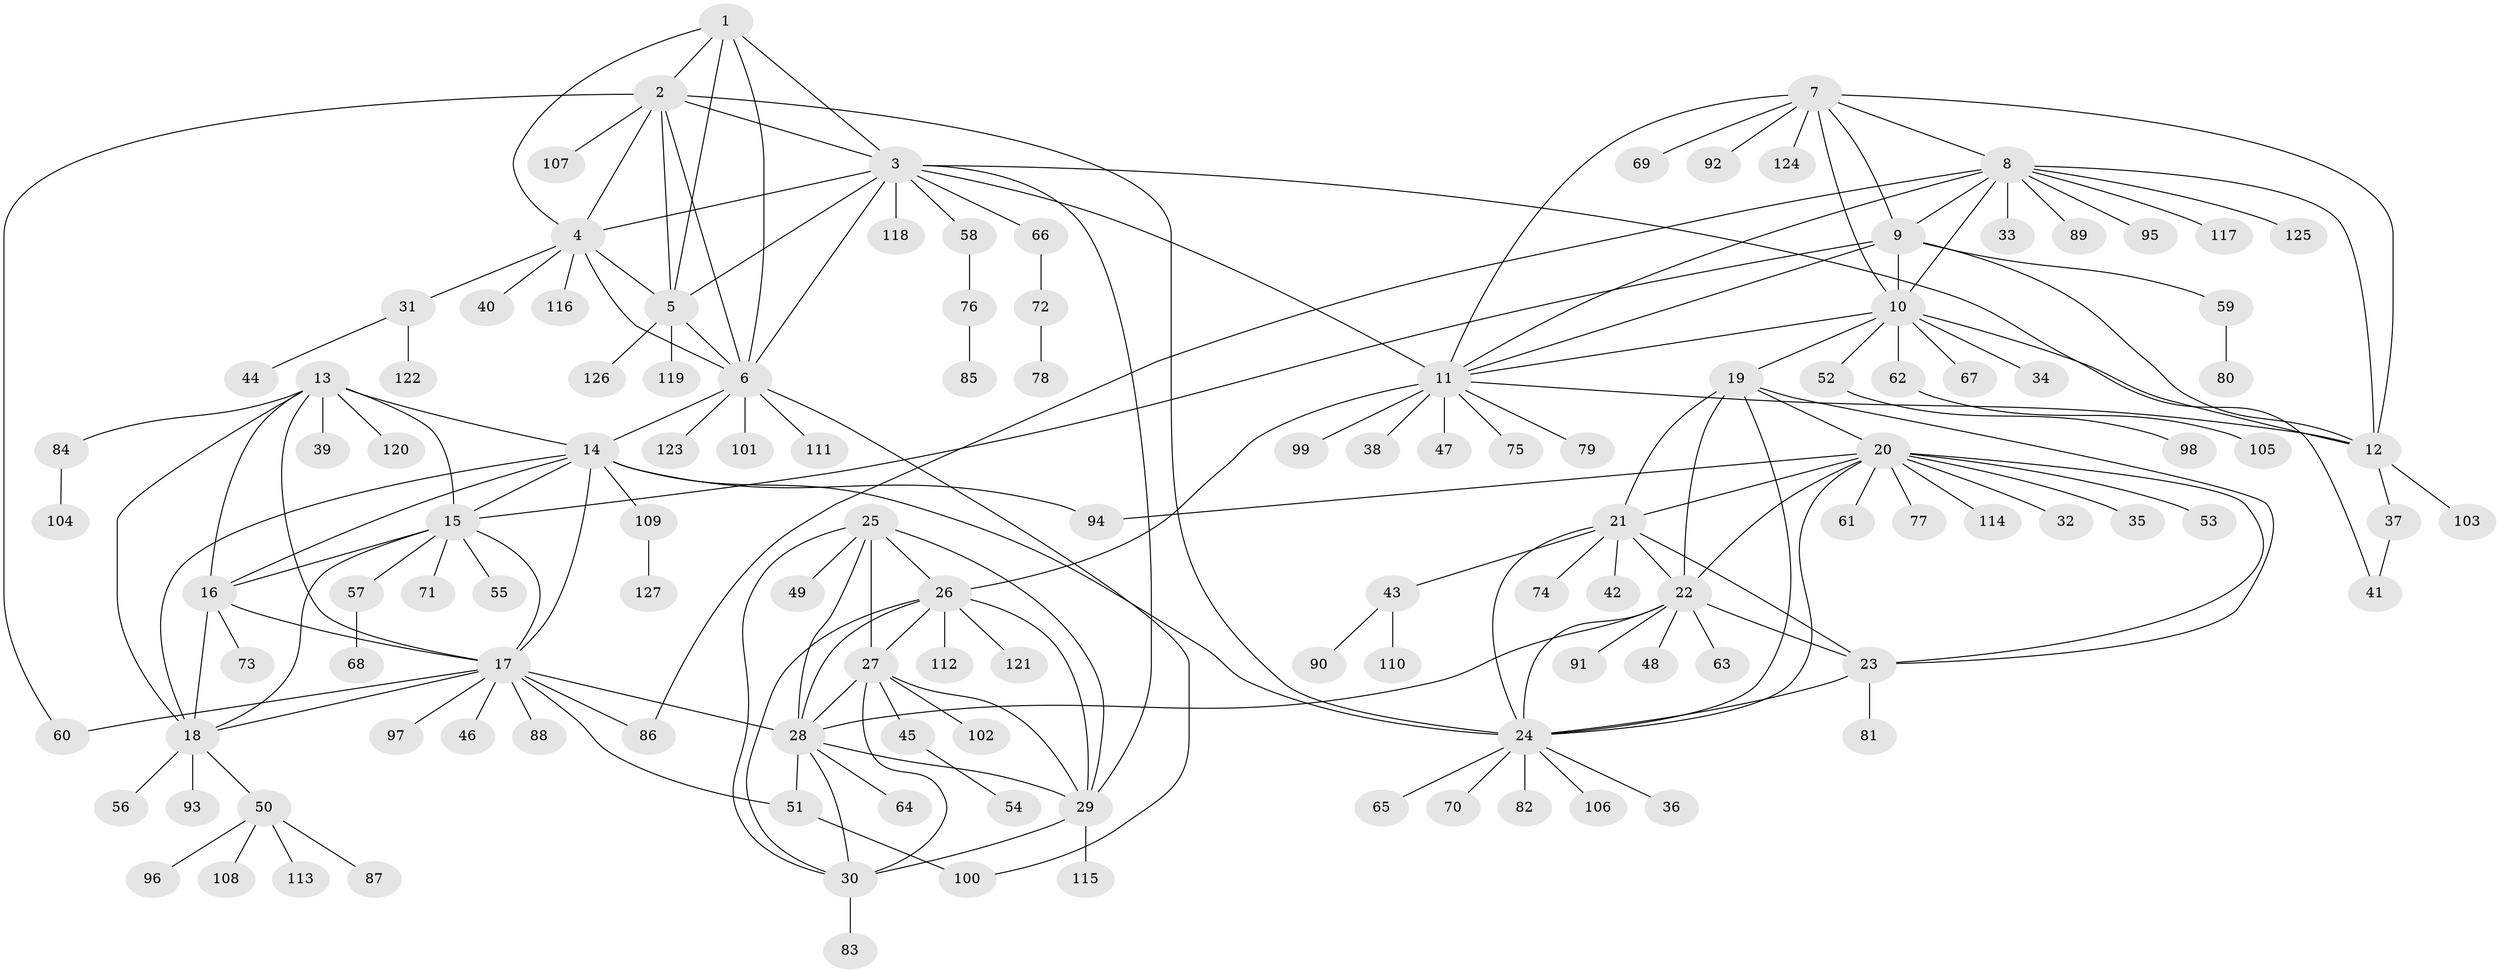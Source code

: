 // coarse degree distribution, {5: 0.015873015873015872, 9: 0.015873015873015872, 11: 0.031746031746031744, 15: 0.015873015873015872, 13: 0.015873015873015872, 12: 0.015873015873015872, 4: 0.015873015873015872, 3: 0.047619047619047616, 2: 0.1111111111111111, 1: 0.7142857142857143}
// Generated by graph-tools (version 1.1) at 2025/19/03/04/25 18:19:41]
// undirected, 127 vertices, 188 edges
graph export_dot {
graph [start="1"]
  node [color=gray90,style=filled];
  1;
  2;
  3;
  4;
  5;
  6;
  7;
  8;
  9;
  10;
  11;
  12;
  13;
  14;
  15;
  16;
  17;
  18;
  19;
  20;
  21;
  22;
  23;
  24;
  25;
  26;
  27;
  28;
  29;
  30;
  31;
  32;
  33;
  34;
  35;
  36;
  37;
  38;
  39;
  40;
  41;
  42;
  43;
  44;
  45;
  46;
  47;
  48;
  49;
  50;
  51;
  52;
  53;
  54;
  55;
  56;
  57;
  58;
  59;
  60;
  61;
  62;
  63;
  64;
  65;
  66;
  67;
  68;
  69;
  70;
  71;
  72;
  73;
  74;
  75;
  76;
  77;
  78;
  79;
  80;
  81;
  82;
  83;
  84;
  85;
  86;
  87;
  88;
  89;
  90;
  91;
  92;
  93;
  94;
  95;
  96;
  97;
  98;
  99;
  100;
  101;
  102;
  103;
  104;
  105;
  106;
  107;
  108;
  109;
  110;
  111;
  112;
  113;
  114;
  115;
  116;
  117;
  118;
  119;
  120;
  121;
  122;
  123;
  124;
  125;
  126;
  127;
  1 -- 2;
  1 -- 3;
  1 -- 4;
  1 -- 5;
  1 -- 6;
  2 -- 3;
  2 -- 4;
  2 -- 5;
  2 -- 6;
  2 -- 24;
  2 -- 60;
  2 -- 107;
  3 -- 4;
  3 -- 5;
  3 -- 6;
  3 -- 11;
  3 -- 29;
  3 -- 41;
  3 -- 58;
  3 -- 66;
  3 -- 118;
  4 -- 5;
  4 -- 6;
  4 -- 31;
  4 -- 40;
  4 -- 116;
  5 -- 6;
  5 -- 119;
  5 -- 126;
  6 -- 14;
  6 -- 100;
  6 -- 101;
  6 -- 111;
  6 -- 123;
  7 -- 8;
  7 -- 9;
  7 -- 10;
  7 -- 11;
  7 -- 12;
  7 -- 69;
  7 -- 92;
  7 -- 124;
  8 -- 9;
  8 -- 10;
  8 -- 11;
  8 -- 12;
  8 -- 33;
  8 -- 86;
  8 -- 89;
  8 -- 95;
  8 -- 117;
  8 -- 125;
  9 -- 10;
  9 -- 11;
  9 -- 12;
  9 -- 15;
  9 -- 59;
  10 -- 11;
  10 -- 12;
  10 -- 19;
  10 -- 34;
  10 -- 52;
  10 -- 62;
  10 -- 67;
  11 -- 12;
  11 -- 26;
  11 -- 38;
  11 -- 47;
  11 -- 75;
  11 -- 79;
  11 -- 99;
  12 -- 37;
  12 -- 103;
  13 -- 14;
  13 -- 15;
  13 -- 16;
  13 -- 17;
  13 -- 18;
  13 -- 39;
  13 -- 84;
  13 -- 120;
  14 -- 15;
  14 -- 16;
  14 -- 17;
  14 -- 18;
  14 -- 24;
  14 -- 94;
  14 -- 109;
  15 -- 16;
  15 -- 17;
  15 -- 18;
  15 -- 55;
  15 -- 57;
  15 -- 71;
  16 -- 17;
  16 -- 18;
  16 -- 73;
  17 -- 18;
  17 -- 28;
  17 -- 46;
  17 -- 51;
  17 -- 60;
  17 -- 86;
  17 -- 88;
  17 -- 97;
  18 -- 50;
  18 -- 56;
  18 -- 93;
  19 -- 20;
  19 -- 21;
  19 -- 22;
  19 -- 23;
  19 -- 24;
  20 -- 21;
  20 -- 22;
  20 -- 23;
  20 -- 24;
  20 -- 32;
  20 -- 35;
  20 -- 53;
  20 -- 61;
  20 -- 77;
  20 -- 94;
  20 -- 114;
  21 -- 22;
  21 -- 23;
  21 -- 24;
  21 -- 42;
  21 -- 43;
  21 -- 74;
  22 -- 23;
  22 -- 24;
  22 -- 28;
  22 -- 48;
  22 -- 63;
  22 -- 91;
  23 -- 24;
  23 -- 81;
  24 -- 36;
  24 -- 65;
  24 -- 70;
  24 -- 82;
  24 -- 106;
  25 -- 26;
  25 -- 27;
  25 -- 28;
  25 -- 29;
  25 -- 30;
  25 -- 49;
  26 -- 27;
  26 -- 28;
  26 -- 29;
  26 -- 30;
  26 -- 112;
  26 -- 121;
  27 -- 28;
  27 -- 29;
  27 -- 30;
  27 -- 45;
  27 -- 102;
  28 -- 29;
  28 -- 30;
  28 -- 51;
  28 -- 64;
  29 -- 30;
  29 -- 115;
  30 -- 83;
  31 -- 44;
  31 -- 122;
  37 -- 41;
  43 -- 90;
  43 -- 110;
  45 -- 54;
  50 -- 87;
  50 -- 96;
  50 -- 108;
  50 -- 113;
  51 -- 100;
  52 -- 98;
  57 -- 68;
  58 -- 76;
  59 -- 80;
  62 -- 105;
  66 -- 72;
  72 -- 78;
  76 -- 85;
  84 -- 104;
  109 -- 127;
}
